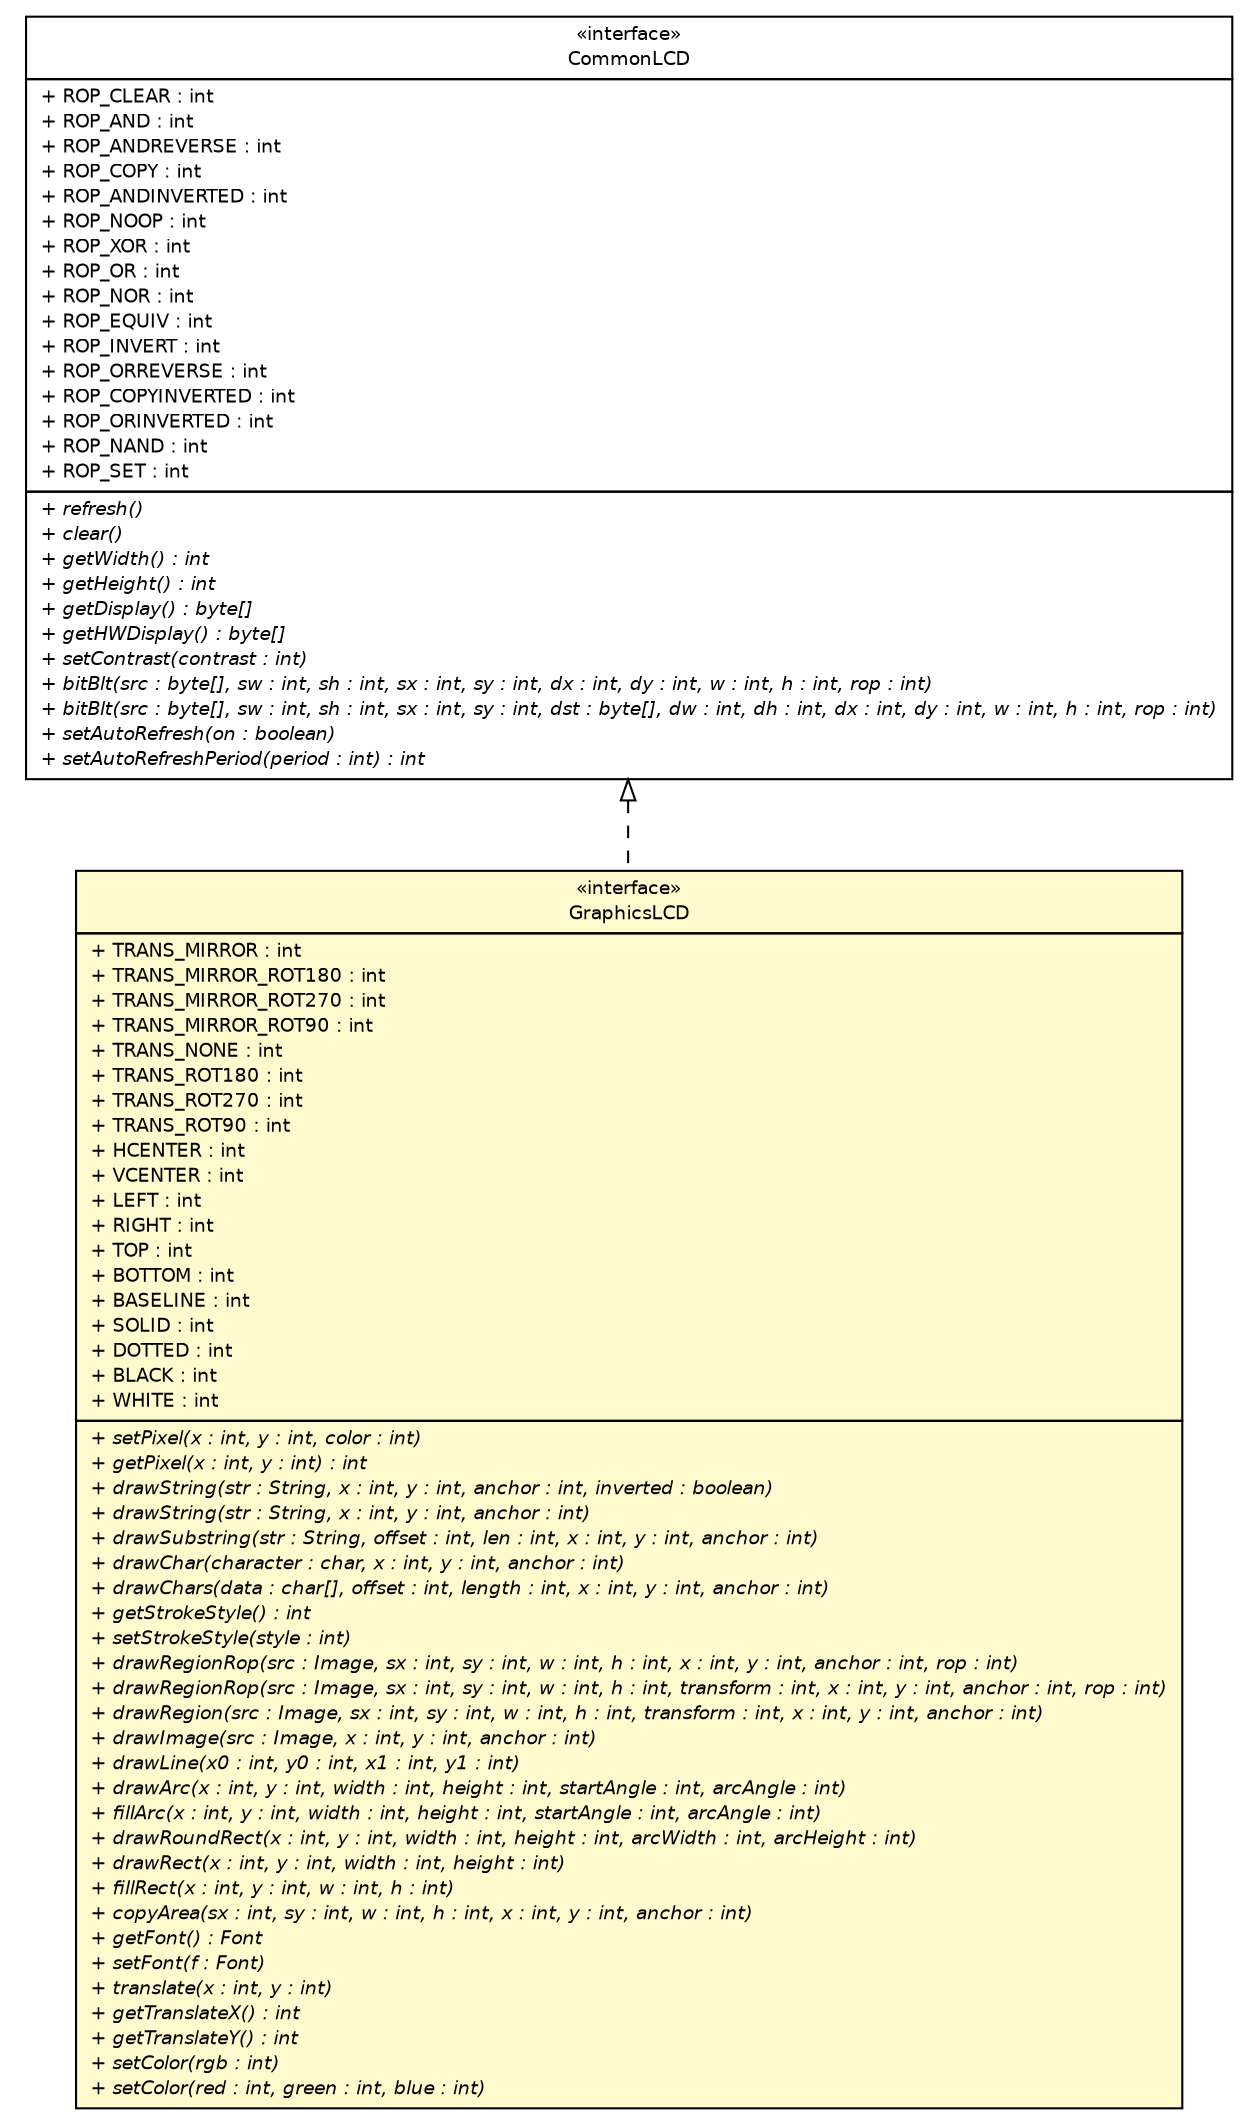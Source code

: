 #!/usr/local/bin/dot
#
# Class diagram 
# Generated by UMLGraph version R5_6-24-gf6e263 (http://www.umlgraph.org/)
#

digraph G {
	edge [fontname="Helvetica",fontsize=10,labelfontname="Helvetica",labelfontsize=10];
	node [fontname="Helvetica",fontsize=10,shape=plaintext];
	nodesep=0.25;
	ranksep=0.5;
	// lejos.hardware.lcd.CommonLCD
	c2936 [label=<<table title="lejos.hardware.lcd.CommonLCD" border="0" cellborder="1" cellspacing="0" cellpadding="2" port="p" href="./CommonLCD.html">
		<tr><td><table border="0" cellspacing="0" cellpadding="1">
<tr><td align="center" balign="center"> &#171;interface&#187; </td></tr>
<tr><td align="center" balign="center"> CommonLCD </td></tr>
		</table></td></tr>
		<tr><td><table border="0" cellspacing="0" cellpadding="1">
<tr><td align="left" balign="left"> + ROP_CLEAR : int </td></tr>
<tr><td align="left" balign="left"> + ROP_AND : int </td></tr>
<tr><td align="left" balign="left"> + ROP_ANDREVERSE : int </td></tr>
<tr><td align="left" balign="left"> + ROP_COPY : int </td></tr>
<tr><td align="left" balign="left"> + ROP_ANDINVERTED : int </td></tr>
<tr><td align="left" balign="left"> + ROP_NOOP : int </td></tr>
<tr><td align="left" balign="left"> + ROP_XOR : int </td></tr>
<tr><td align="left" balign="left"> + ROP_OR : int </td></tr>
<tr><td align="left" balign="left"> + ROP_NOR : int </td></tr>
<tr><td align="left" balign="left"> + ROP_EQUIV : int </td></tr>
<tr><td align="left" balign="left"> + ROP_INVERT : int </td></tr>
<tr><td align="left" balign="left"> + ROP_ORREVERSE : int </td></tr>
<tr><td align="left" balign="left"> + ROP_COPYINVERTED : int </td></tr>
<tr><td align="left" balign="left"> + ROP_ORINVERTED : int </td></tr>
<tr><td align="left" balign="left"> + ROP_NAND : int </td></tr>
<tr><td align="left" balign="left"> + ROP_SET : int </td></tr>
		</table></td></tr>
		<tr><td><table border="0" cellspacing="0" cellpadding="1">
<tr><td align="left" balign="left"><font face="Helvetica-Oblique" point-size="9.0"> + refresh() </font></td></tr>
<tr><td align="left" balign="left"><font face="Helvetica-Oblique" point-size="9.0"> + clear() </font></td></tr>
<tr><td align="left" balign="left"><font face="Helvetica-Oblique" point-size="9.0"> + getWidth() : int </font></td></tr>
<tr><td align="left" balign="left"><font face="Helvetica-Oblique" point-size="9.0"> + getHeight() : int </font></td></tr>
<tr><td align="left" balign="left"><font face="Helvetica-Oblique" point-size="9.0"> + getDisplay() : byte[] </font></td></tr>
<tr><td align="left" balign="left"><font face="Helvetica-Oblique" point-size="9.0"> + getHWDisplay() : byte[] </font></td></tr>
<tr><td align="left" balign="left"><font face="Helvetica-Oblique" point-size="9.0"> + setContrast(contrast : int) </font></td></tr>
<tr><td align="left" balign="left"><font face="Helvetica-Oblique" point-size="9.0"> + bitBlt(src : byte[], sw : int, sh : int, sx : int, sy : int, dx : int, dy : int, w : int, h : int, rop : int) </font></td></tr>
<tr><td align="left" balign="left"><font face="Helvetica-Oblique" point-size="9.0"> + bitBlt(src : byte[], sw : int, sh : int, sx : int, sy : int, dst : byte[], dw : int, dh : int, dx : int, dy : int, w : int, h : int, rop : int) </font></td></tr>
<tr><td align="left" balign="left"><font face="Helvetica-Oblique" point-size="9.0"> + setAutoRefresh(on : boolean) </font></td></tr>
<tr><td align="left" balign="left"><font face="Helvetica-Oblique" point-size="9.0"> + setAutoRefreshPeriod(period : int) : int </font></td></tr>
		</table></td></tr>
		</table>>, URL="./CommonLCD.html", fontname="Helvetica", fontcolor="black", fontsize=9.0];
	// lejos.hardware.lcd.GraphicsLCD
	c2937 [label=<<table title="lejos.hardware.lcd.GraphicsLCD" border="0" cellborder="1" cellspacing="0" cellpadding="2" port="p" bgcolor="lemonChiffon" href="./GraphicsLCD.html">
		<tr><td><table border="0" cellspacing="0" cellpadding="1">
<tr><td align="center" balign="center"> &#171;interface&#187; </td></tr>
<tr><td align="center" balign="center"> GraphicsLCD </td></tr>
		</table></td></tr>
		<tr><td><table border="0" cellspacing="0" cellpadding="1">
<tr><td align="left" balign="left"> + TRANS_MIRROR : int </td></tr>
<tr><td align="left" balign="left"> + TRANS_MIRROR_ROT180 : int </td></tr>
<tr><td align="left" balign="left"> + TRANS_MIRROR_ROT270 : int </td></tr>
<tr><td align="left" balign="left"> + TRANS_MIRROR_ROT90 : int </td></tr>
<tr><td align="left" balign="left"> + TRANS_NONE : int </td></tr>
<tr><td align="left" balign="left"> + TRANS_ROT180 : int </td></tr>
<tr><td align="left" balign="left"> + TRANS_ROT270 : int </td></tr>
<tr><td align="left" balign="left"> + TRANS_ROT90 : int </td></tr>
<tr><td align="left" balign="left"> + HCENTER : int </td></tr>
<tr><td align="left" balign="left"> + VCENTER : int </td></tr>
<tr><td align="left" balign="left"> + LEFT : int </td></tr>
<tr><td align="left" balign="left"> + RIGHT : int </td></tr>
<tr><td align="left" balign="left"> + TOP : int </td></tr>
<tr><td align="left" balign="left"> + BOTTOM : int </td></tr>
<tr><td align="left" balign="left"> + BASELINE : int </td></tr>
<tr><td align="left" balign="left"> + SOLID : int </td></tr>
<tr><td align="left" balign="left"> + DOTTED : int </td></tr>
<tr><td align="left" balign="left"> + BLACK : int </td></tr>
<tr><td align="left" balign="left"> + WHITE : int </td></tr>
		</table></td></tr>
		<tr><td><table border="0" cellspacing="0" cellpadding="1">
<tr><td align="left" balign="left"><font face="Helvetica-Oblique" point-size="9.0"> + setPixel(x : int, y : int, color : int) </font></td></tr>
<tr><td align="left" balign="left"><font face="Helvetica-Oblique" point-size="9.0"> + getPixel(x : int, y : int) : int </font></td></tr>
<tr><td align="left" balign="left"><font face="Helvetica-Oblique" point-size="9.0"> + drawString(str : String, x : int, y : int, anchor : int, inverted : boolean) </font></td></tr>
<tr><td align="left" balign="left"><font face="Helvetica-Oblique" point-size="9.0"> + drawString(str : String, x : int, y : int, anchor : int) </font></td></tr>
<tr><td align="left" balign="left"><font face="Helvetica-Oblique" point-size="9.0"> + drawSubstring(str : String, offset : int, len : int, x : int, y : int, anchor : int) </font></td></tr>
<tr><td align="left" balign="left"><font face="Helvetica-Oblique" point-size="9.0"> + drawChar(character : char, x : int, y : int, anchor : int) </font></td></tr>
<tr><td align="left" balign="left"><font face="Helvetica-Oblique" point-size="9.0"> + drawChars(data : char[], offset : int, length : int, x : int, y : int, anchor : int) </font></td></tr>
<tr><td align="left" balign="left"><font face="Helvetica-Oblique" point-size="9.0"> + getStrokeStyle() : int </font></td></tr>
<tr><td align="left" balign="left"><font face="Helvetica-Oblique" point-size="9.0"> + setStrokeStyle(style : int) </font></td></tr>
<tr><td align="left" balign="left"><font face="Helvetica-Oblique" point-size="9.0"> + drawRegionRop(src : Image, sx : int, sy : int, w : int, h : int, x : int, y : int, anchor : int, rop : int) </font></td></tr>
<tr><td align="left" balign="left"><font face="Helvetica-Oblique" point-size="9.0"> + drawRegionRop(src : Image, sx : int, sy : int, w : int, h : int, transform : int, x : int, y : int, anchor : int, rop : int) </font></td></tr>
<tr><td align="left" balign="left"><font face="Helvetica-Oblique" point-size="9.0"> + drawRegion(src : Image, sx : int, sy : int, w : int, h : int, transform : int, x : int, y : int, anchor : int) </font></td></tr>
<tr><td align="left" balign="left"><font face="Helvetica-Oblique" point-size="9.0"> + drawImage(src : Image, x : int, y : int, anchor : int) </font></td></tr>
<tr><td align="left" balign="left"><font face="Helvetica-Oblique" point-size="9.0"> + drawLine(x0 : int, y0 : int, x1 : int, y1 : int) </font></td></tr>
<tr><td align="left" balign="left"><font face="Helvetica-Oblique" point-size="9.0"> + drawArc(x : int, y : int, width : int, height : int, startAngle : int, arcAngle : int) </font></td></tr>
<tr><td align="left" balign="left"><font face="Helvetica-Oblique" point-size="9.0"> + fillArc(x : int, y : int, width : int, height : int, startAngle : int, arcAngle : int) </font></td></tr>
<tr><td align="left" balign="left"><font face="Helvetica-Oblique" point-size="9.0"> + drawRoundRect(x : int, y : int, width : int, height : int, arcWidth : int, arcHeight : int) </font></td></tr>
<tr><td align="left" balign="left"><font face="Helvetica-Oblique" point-size="9.0"> + drawRect(x : int, y : int, width : int, height : int) </font></td></tr>
<tr><td align="left" balign="left"><font face="Helvetica-Oblique" point-size="9.0"> + fillRect(x : int, y : int, w : int, h : int) </font></td></tr>
<tr><td align="left" balign="left"><font face="Helvetica-Oblique" point-size="9.0"> + copyArea(sx : int, sy : int, w : int, h : int, x : int, y : int, anchor : int) </font></td></tr>
<tr><td align="left" balign="left"><font face="Helvetica-Oblique" point-size="9.0"> + getFont() : Font </font></td></tr>
<tr><td align="left" balign="left"><font face="Helvetica-Oblique" point-size="9.0"> + setFont(f : Font) </font></td></tr>
<tr><td align="left" balign="left"><font face="Helvetica-Oblique" point-size="9.0"> + translate(x : int, y : int) </font></td></tr>
<tr><td align="left" balign="left"><font face="Helvetica-Oblique" point-size="9.0"> + getTranslateX() : int </font></td></tr>
<tr><td align="left" balign="left"><font face="Helvetica-Oblique" point-size="9.0"> + getTranslateY() : int </font></td></tr>
<tr><td align="left" balign="left"><font face="Helvetica-Oblique" point-size="9.0"> + setColor(rgb : int) </font></td></tr>
<tr><td align="left" balign="left"><font face="Helvetica-Oblique" point-size="9.0"> + setColor(red : int, green : int, blue : int) </font></td></tr>
		</table></td></tr>
		</table>>, URL="./GraphicsLCD.html", fontname="Helvetica", fontcolor="black", fontsize=9.0];
	//lejos.hardware.lcd.GraphicsLCD implements lejos.hardware.lcd.CommonLCD
	c2936:p -> c2937:p [dir=back,arrowtail=empty,style=dashed];
}

